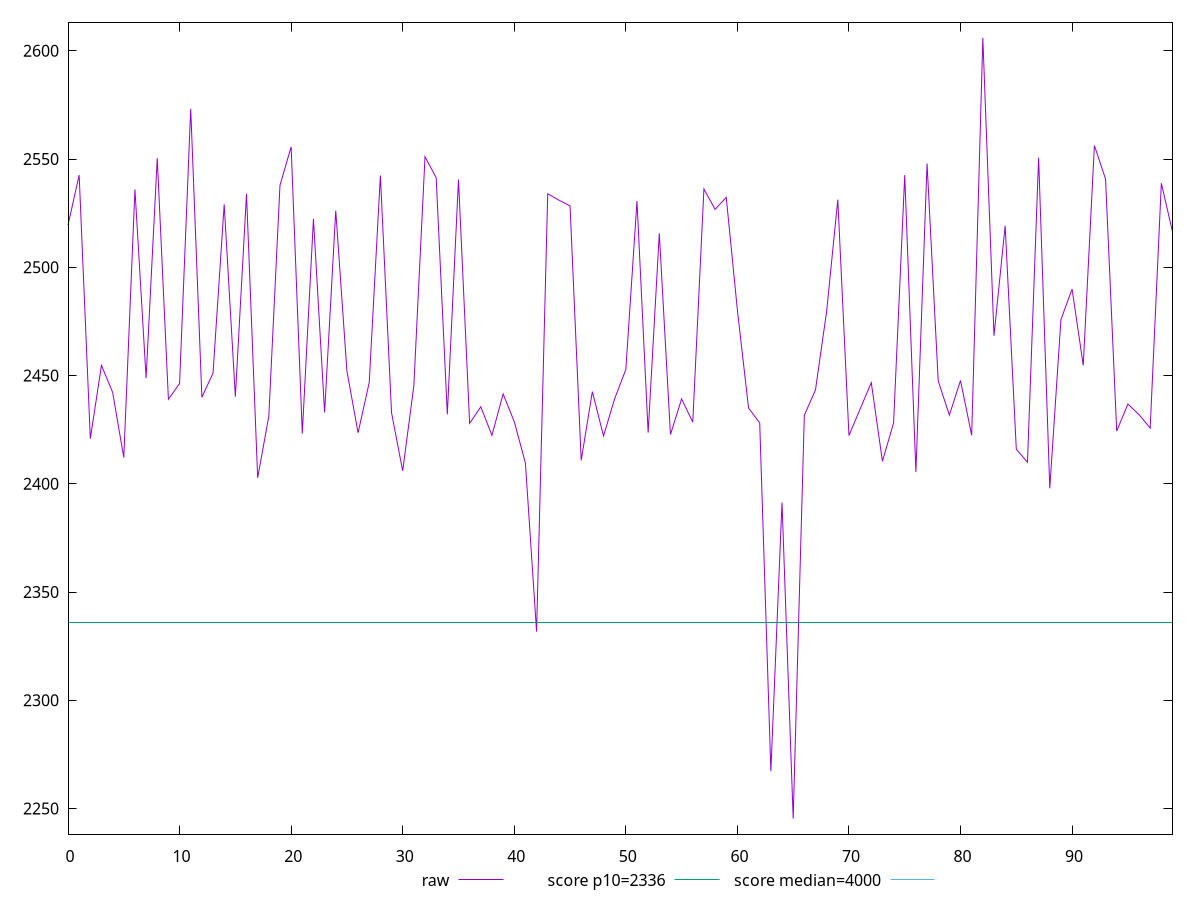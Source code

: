 reset

$raw <<EOF
0 2519.4950000000003
1 2542.5774999999994
2 2420.835
3 2454.6825000000003
4 2442.24075
5 2412.12
6 2535.965
7 2448.87
8 2550.3999999999996
9 2439.0375
10 2446.29
11 2573.2400000000002
12 2439.945
13 2451.1125
14 2529.0464999999995
15 2440.2225
16 2533.8475
17 2402.7525000000005
18 2431.23
19 2537.875
20 2555.6224999999995
21 2423.1974999999998
22 2522.3624999999993
23 2432.9775
24 2526.1525
25 2452.0725
26 2423.5575000000003
27 2446.7677500000004
28 2542.415
29 2432.79
30 2405.9325000000003
31 2445.36
32 2551.0825
33 2541.37
34 2432.085
35 2540.5049999999997
36 2427.915
37 2435.55
38 2422.3424999999997
39 2441.4885000000004
40 2428.6875
41 2409.5924999999997
42 2331.705
43 2533.9575000000004
44 2531.0199999999995
45 2528.3575
46 2410.8375000000005
47 2442.5625000000005
48 2422.05
49 2439.3075
50 2452.755
51 2530.5699999999997
52 2423.6274999999996
53 2515.6924999999997
54 2422.7400000000002
55 2439.1875
56 2428.4775
57 2536.1499999999996
58 2526.7474999999995
59 2532.31
60 2480.2575
61 2434.9762500000006
62 2428.1325
63 2267.2025000000003
64 2391.3075
65 2245.366
66 2431.6349999999998
67 2443.38
68 2479.665
69 2531.245
70 2422.2749999999996
71 2434.5375000000004
72 2446.7039999999997
73 2410.3949999999995
74 2428.1175
75 2542.5750000000003
76 2405.4825
77 2547.955
78 2447.5125000000003
79 2431.7025
80 2447.7074999999995
81 2422.365
82 2605.9575000000004
83 2468.40225
84 2519.17975
85 2415.96
86 2409.9300000000003
87 2550.5549999999994
88 2397.915
89 2475.8100000000004
90 2489.9249999999993
91 2454.6849999999995
92 2556.2575000000006
93 2540.7525000000005
94 2424.3300000000004
95 2436.825
96 2431.9267499999996
97 2425.7325
98 2538.8225
99 2516.42
EOF

set key outside below
set xrange [0:99]
set yrange [2238.15417:2613.1693300000006]
set trange [2238.15417:2613.1693300000006]
set terminal svg size 640, 500 enhanced background rgb 'white'
set output "report_00011_2021-02-09T10:53:21.242Z/first-meaningful-paint/samples/pages+cached+noadtech/raw/values.svg"

plot $raw title "raw" with line, \
     2336 title "score p10=2336", \
     4000 title "score median=4000"

reset
